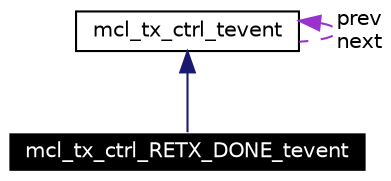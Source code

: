 digraph G
{
  edge [fontname="Helvetica",fontsize=10,labelfontname="Helvetica",labelfontsize=10];
  node [fontname="Helvetica",fontsize=10,shape=record];
  Node173 [label="mcl_tx_ctrl_RETX_DONE_tevent",height=0.2,width=0.4,color="white", fillcolor="black", style="filled" fontcolor="white"];
  Node174 -> Node173 [dir=back,color="midnightblue",fontsize=10,style="solid",fontname="Helvetica"];
  Node174 [label="mcl_tx_ctrl_tevent",height=0.2,width=0.4,color="black",URL="$classmcl__tx__ctrl__tevent.html"];
  Node174 -> Node174 [dir=back,color="darkorchid3",fontsize=10,style="dashed",label="prev\nnext",fontname="Helvetica"];
}
